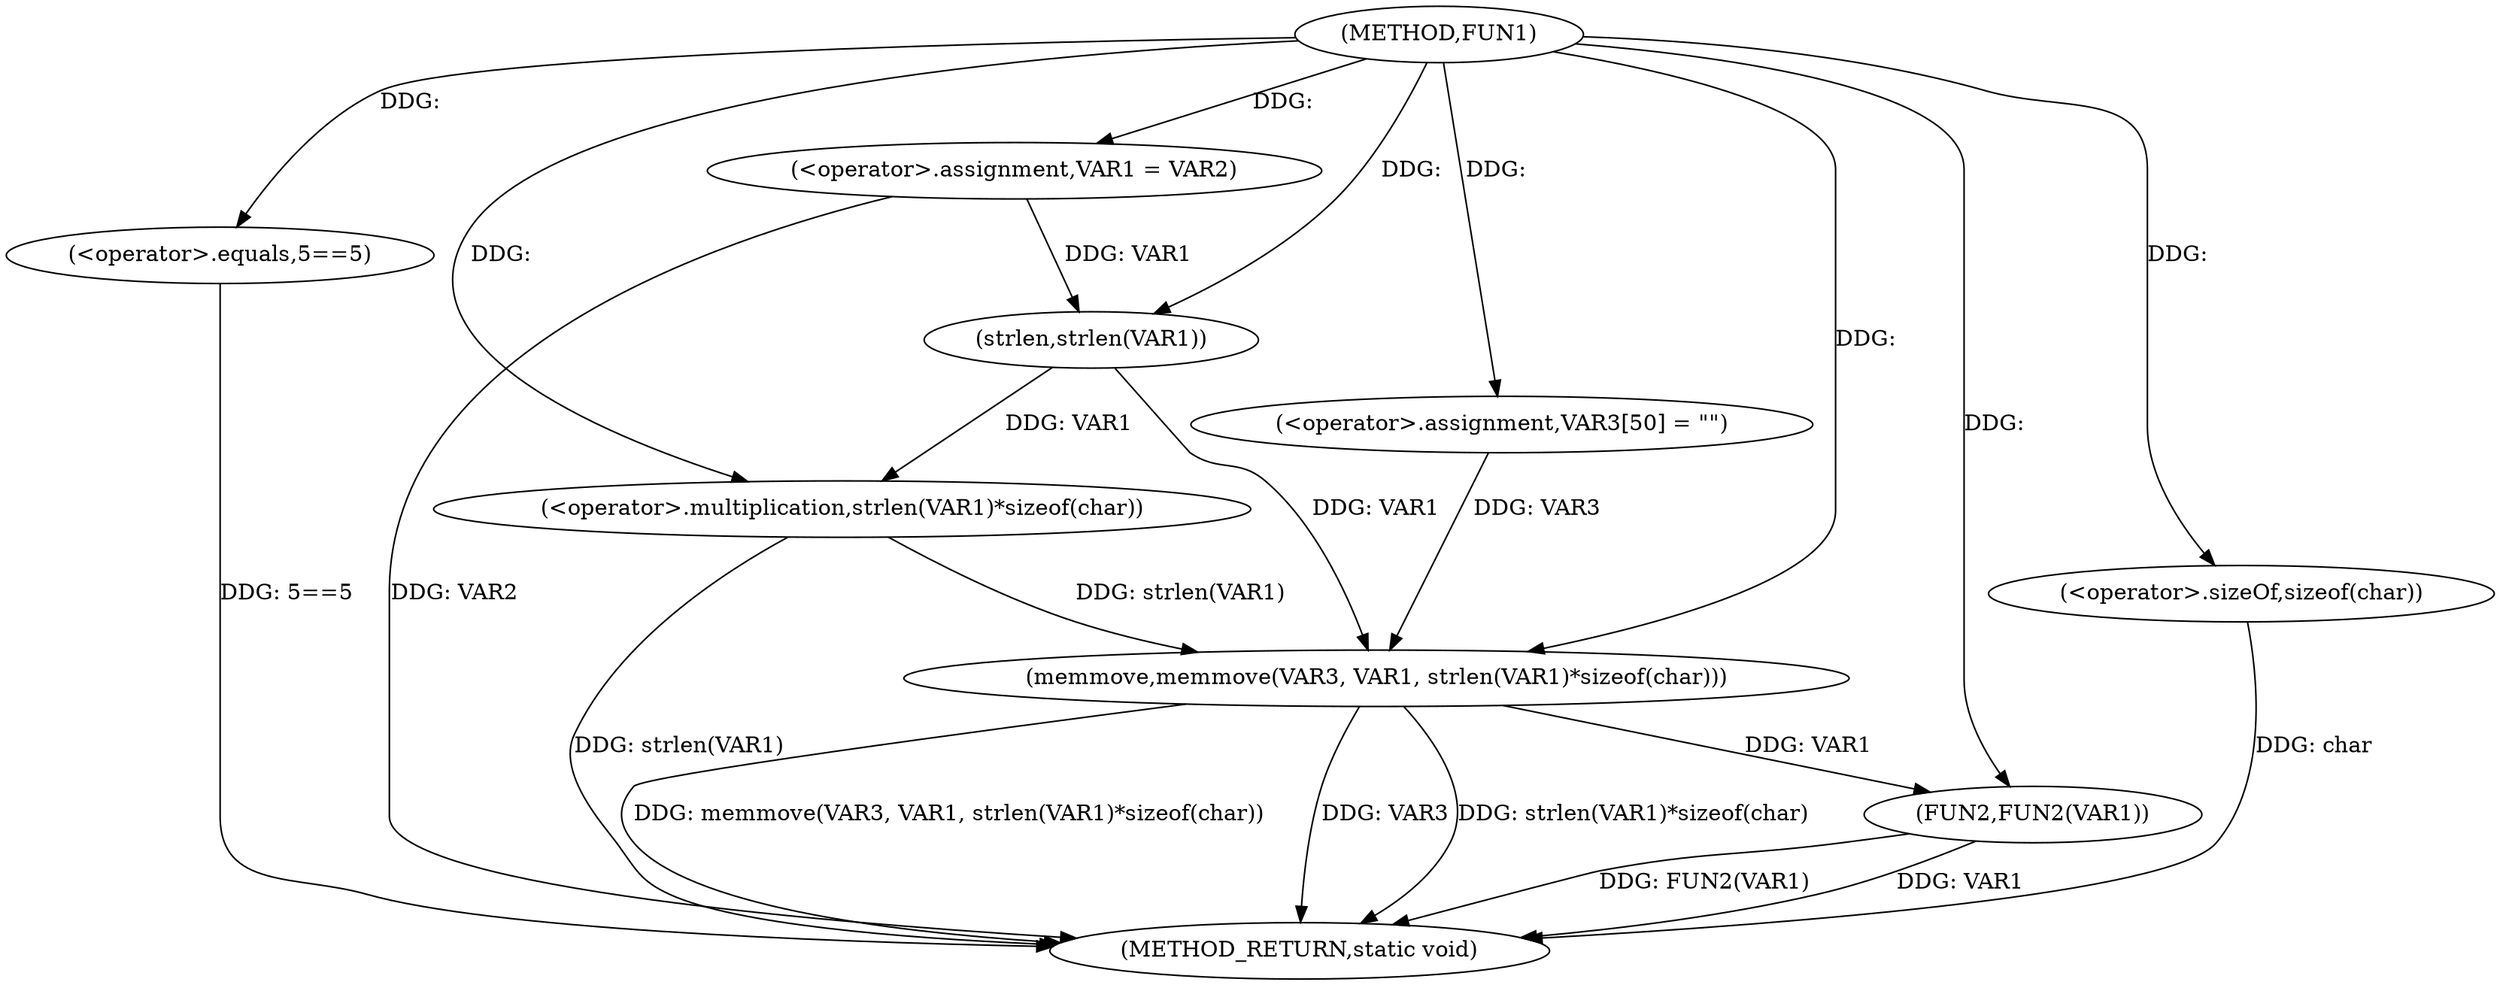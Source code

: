 digraph FUN1 {  
"1000100" [label = "(METHOD,FUN1)" ]
"1000127" [label = "(METHOD_RETURN,static void)" ]
"1000104" [label = "(<operator>.assignment,VAR1 = VAR2)" ]
"1000108" [label = "(<operator>.equals,5==5)" ]
"1000114" [label = "(<operator>.assignment,VAR3[50] = \"\")" ]
"1000117" [label = "(memmove,memmove(VAR3, VAR1, strlen(VAR1)*sizeof(char)))" ]
"1000120" [label = "(<operator>.multiplication,strlen(VAR1)*sizeof(char))" ]
"1000121" [label = "(strlen,strlen(VAR1))" ]
"1000123" [label = "(<operator>.sizeOf,sizeof(char))" ]
"1000125" [label = "(FUN2,FUN2(VAR1))" ]
  "1000117" -> "1000127"  [ label = "DDG: memmove(VAR3, VAR1, strlen(VAR1)*sizeof(char))"] 
  "1000125" -> "1000127"  [ label = "DDG: VAR1"] 
  "1000125" -> "1000127"  [ label = "DDG: FUN2(VAR1)"] 
  "1000108" -> "1000127"  [ label = "DDG: 5==5"] 
  "1000120" -> "1000127"  [ label = "DDG: strlen(VAR1)"] 
  "1000117" -> "1000127"  [ label = "DDG: VAR3"] 
  "1000117" -> "1000127"  [ label = "DDG: strlen(VAR1)*sizeof(char)"] 
  "1000104" -> "1000127"  [ label = "DDG: VAR2"] 
  "1000123" -> "1000127"  [ label = "DDG: char"] 
  "1000100" -> "1000104"  [ label = "DDG: "] 
  "1000100" -> "1000108"  [ label = "DDG: "] 
  "1000100" -> "1000114"  [ label = "DDG: "] 
  "1000114" -> "1000117"  [ label = "DDG: VAR3"] 
  "1000100" -> "1000117"  [ label = "DDG: "] 
  "1000121" -> "1000117"  [ label = "DDG: VAR1"] 
  "1000120" -> "1000117"  [ label = "DDG: strlen(VAR1)"] 
  "1000121" -> "1000120"  [ label = "DDG: VAR1"] 
  "1000104" -> "1000121"  [ label = "DDG: VAR1"] 
  "1000100" -> "1000121"  [ label = "DDG: "] 
  "1000100" -> "1000120"  [ label = "DDG: "] 
  "1000100" -> "1000123"  [ label = "DDG: "] 
  "1000117" -> "1000125"  [ label = "DDG: VAR1"] 
  "1000100" -> "1000125"  [ label = "DDG: "] 
}
